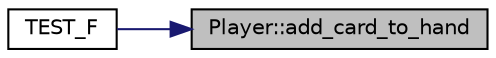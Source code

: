 digraph "Player::add_card_to_hand"
{
 // INTERACTIVE_SVG=YES
 // LATEX_PDF_SIZE
  edge [fontname="Helvetica",fontsize="10",labelfontname="Helvetica",labelfontsize="10"];
  node [fontname="Helvetica",fontsize="10",shape=record];
  rankdir="RL";
  Node1 [label="Player::add_card_to_hand",height=0.2,width=0.4,color="black", fillcolor="grey75", style="filled", fontcolor="black",tooltip="Adds a card to the player's hand."];
  Node1 -> Node2 [dir="back",color="midnightblue",fontsize="10",style="solid",fontname="Helvetica"];
  Node2 [label="TEST_F",height=0.2,width=0.4,color="black", fillcolor="white", style="filled",URL="$test___player_8cc.html#abfdd8fbc6e8a43d10b71a75920bc8a86",tooltip=" "];
}
